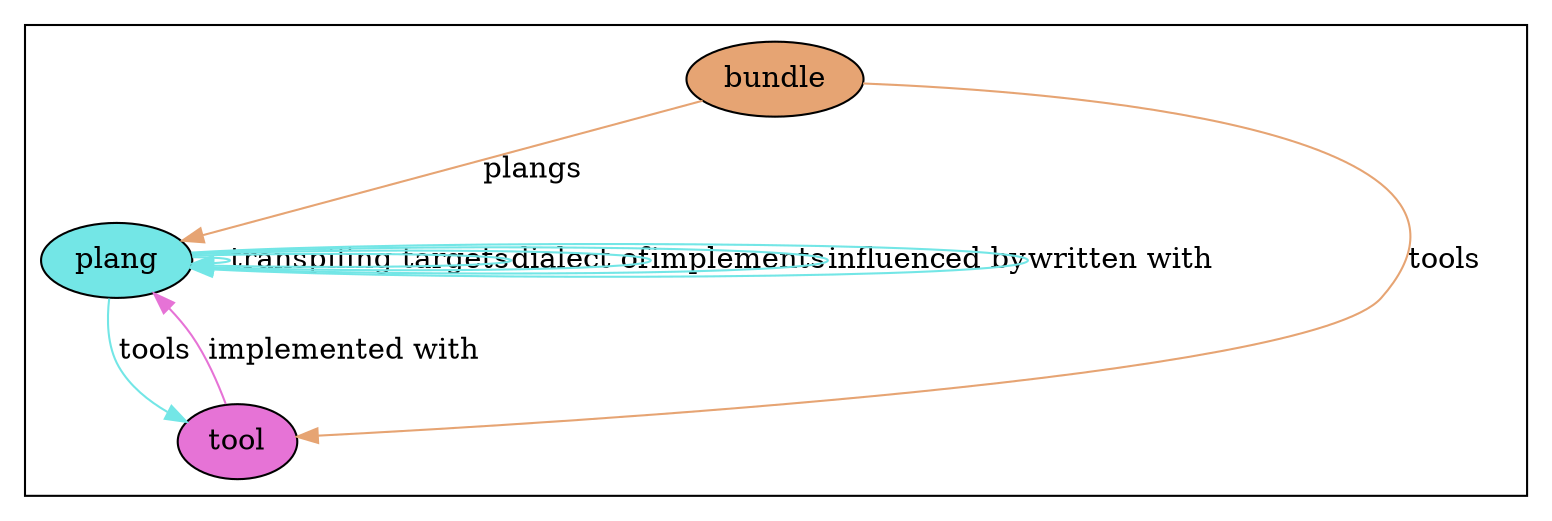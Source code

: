 digraph bundle {

subgraph cluster23 {
      bundle24 [label="bundle", style=filled, fillcolor="0.071 0.5 0.9", fontcolor="black"];
  plang24 [label="plang", style=filled, fillcolor="0.5 0.5 0.9", fontcolor="black"];
  tool24 [label="tool", style=filled, fillcolor="0.857 0.5 0.9", fontcolor="black"];
      plang24 -> tool24 [label="tools" color="0.5 0.5 0.9"];
  plang24 -> plang24 [label="transpiling targets" color="0.5 0.5 0.9"];
  plang24 -> plang24 [label="dialect of" color="0.5 0.5 0.9"];
  plang24 -> plang24 [label="implements" color="0.5 0.5 0.9"];
  plang24 -> plang24 [label="influenced by" color="0.5 0.5 0.9"];
  plang24 -> plang24 [label="written with" color="0.5 0.5 0.9"];
  bundle24 -> plang24 [label="plangs" color="0.071 0.5 0.9"];
  tool24 -> plang24 [label="implemented with" color="0.857 0.5 0.9"];
  bundle24 -> tool24 [label="tools" color="0.071 0.5 0.9"];
    }
}
